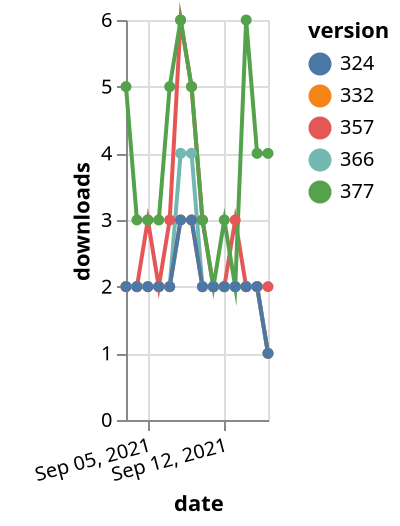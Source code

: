 {"$schema": "https://vega.github.io/schema/vega-lite/v5.json", "description": "A simple bar chart with embedded data.", "data": {"values": [{"date": "2021-09-03", "total": 3489, "delta": 2, "version": "366"}, {"date": "2021-09-04", "total": 3491, "delta": 2, "version": "366"}, {"date": "2021-09-05", "total": 3493, "delta": 2, "version": "366"}, {"date": "2021-09-06", "total": 3495, "delta": 2, "version": "366"}, {"date": "2021-09-07", "total": 3497, "delta": 2, "version": "366"}, {"date": "2021-09-08", "total": 3501, "delta": 4, "version": "366"}, {"date": "2021-09-09", "total": 3505, "delta": 4, "version": "366"}, {"date": "2021-09-10", "total": 3507, "delta": 2, "version": "366"}, {"date": "2021-09-11", "total": 3509, "delta": 2, "version": "366"}, {"date": "2021-09-12", "total": 3511, "delta": 2, "version": "366"}, {"date": "2021-09-13", "total": 3513, "delta": 2, "version": "366"}, {"date": "2021-09-14", "total": 3515, "delta": 2, "version": "366"}, {"date": "2021-09-15", "total": 3517, "delta": 2, "version": "366"}, {"date": "2021-09-16", "total": 3518, "delta": 1, "version": "366"}, {"date": "2021-09-03", "total": 4202, "delta": 2, "version": "357"}, {"date": "2021-09-04", "total": 4204, "delta": 2, "version": "357"}, {"date": "2021-09-05", "total": 4207, "delta": 3, "version": "357"}, {"date": "2021-09-06", "total": 4209, "delta": 2, "version": "357"}, {"date": "2021-09-07", "total": 4212, "delta": 3, "version": "357"}, {"date": "2021-09-08", "total": 4218, "delta": 6, "version": "357"}, {"date": "2021-09-09", "total": 4223, "delta": 5, "version": "357"}, {"date": "2021-09-10", "total": 4226, "delta": 3, "version": "357"}, {"date": "2021-09-11", "total": 4228, "delta": 2, "version": "357"}, {"date": "2021-09-12", "total": 4230, "delta": 2, "version": "357"}, {"date": "2021-09-13", "total": 4233, "delta": 3, "version": "357"}, {"date": "2021-09-14", "total": 4235, "delta": 2, "version": "357"}, {"date": "2021-09-15", "total": 4237, "delta": 2, "version": "357"}, {"date": "2021-09-16", "total": 4239, "delta": 2, "version": "357"}, {"date": "2021-09-03", "total": 3481, "delta": 2, "version": "332"}, {"date": "2021-09-04", "total": 3483, "delta": 2, "version": "332"}, {"date": "2021-09-05", "total": 3485, "delta": 2, "version": "332"}, {"date": "2021-09-06", "total": 3487, "delta": 2, "version": "332"}, {"date": "2021-09-07", "total": 3489, "delta": 2, "version": "332"}, {"date": "2021-09-08", "total": 3492, "delta": 3, "version": "332"}, {"date": "2021-09-09", "total": 3495, "delta": 3, "version": "332"}, {"date": "2021-09-10", "total": 3497, "delta": 2, "version": "332"}, {"date": "2021-09-11", "total": 3499, "delta": 2, "version": "332"}, {"date": "2021-09-12", "total": 3501, "delta": 2, "version": "332"}, {"date": "2021-09-13", "total": 3503, "delta": 2, "version": "332"}, {"date": "2021-09-14", "total": 3505, "delta": 2, "version": "332"}, {"date": "2021-09-15", "total": 3507, "delta": 2, "version": "332"}, {"date": "2021-09-16", "total": 3508, "delta": 1, "version": "332"}, {"date": "2021-09-03", "total": 4642, "delta": 5, "version": "377"}, {"date": "2021-09-04", "total": 4645, "delta": 3, "version": "377"}, {"date": "2021-09-05", "total": 4648, "delta": 3, "version": "377"}, {"date": "2021-09-06", "total": 4651, "delta": 3, "version": "377"}, {"date": "2021-09-07", "total": 4656, "delta": 5, "version": "377"}, {"date": "2021-09-08", "total": 4662, "delta": 6, "version": "377"}, {"date": "2021-09-09", "total": 4667, "delta": 5, "version": "377"}, {"date": "2021-09-10", "total": 4670, "delta": 3, "version": "377"}, {"date": "2021-09-11", "total": 4672, "delta": 2, "version": "377"}, {"date": "2021-09-12", "total": 4675, "delta": 3, "version": "377"}, {"date": "2021-09-13", "total": 4677, "delta": 2, "version": "377"}, {"date": "2021-09-14", "total": 4683, "delta": 6, "version": "377"}, {"date": "2021-09-15", "total": 4687, "delta": 4, "version": "377"}, {"date": "2021-09-16", "total": 4691, "delta": 4, "version": "377"}, {"date": "2021-09-03", "total": 2683, "delta": 2, "version": "324"}, {"date": "2021-09-04", "total": 2685, "delta": 2, "version": "324"}, {"date": "2021-09-05", "total": 2687, "delta": 2, "version": "324"}, {"date": "2021-09-06", "total": 2689, "delta": 2, "version": "324"}, {"date": "2021-09-07", "total": 2691, "delta": 2, "version": "324"}, {"date": "2021-09-08", "total": 2694, "delta": 3, "version": "324"}, {"date": "2021-09-09", "total": 2697, "delta": 3, "version": "324"}, {"date": "2021-09-10", "total": 2699, "delta": 2, "version": "324"}, {"date": "2021-09-11", "total": 2701, "delta": 2, "version": "324"}, {"date": "2021-09-12", "total": 2703, "delta": 2, "version": "324"}, {"date": "2021-09-13", "total": 2705, "delta": 2, "version": "324"}, {"date": "2021-09-14", "total": 2707, "delta": 2, "version": "324"}, {"date": "2021-09-15", "total": 2709, "delta": 2, "version": "324"}, {"date": "2021-09-16", "total": 2710, "delta": 1, "version": "324"}]}, "width": "container", "mark": {"type": "line", "point": {"filled": true}}, "encoding": {"x": {"field": "date", "type": "temporal", "timeUnit": "yearmonthdate", "title": "date", "axis": {"labelAngle": -15}}, "y": {"field": "delta", "type": "quantitative", "title": "downloads"}, "color": {"field": "version", "type": "nominal"}, "tooltip": {"field": "delta"}}}